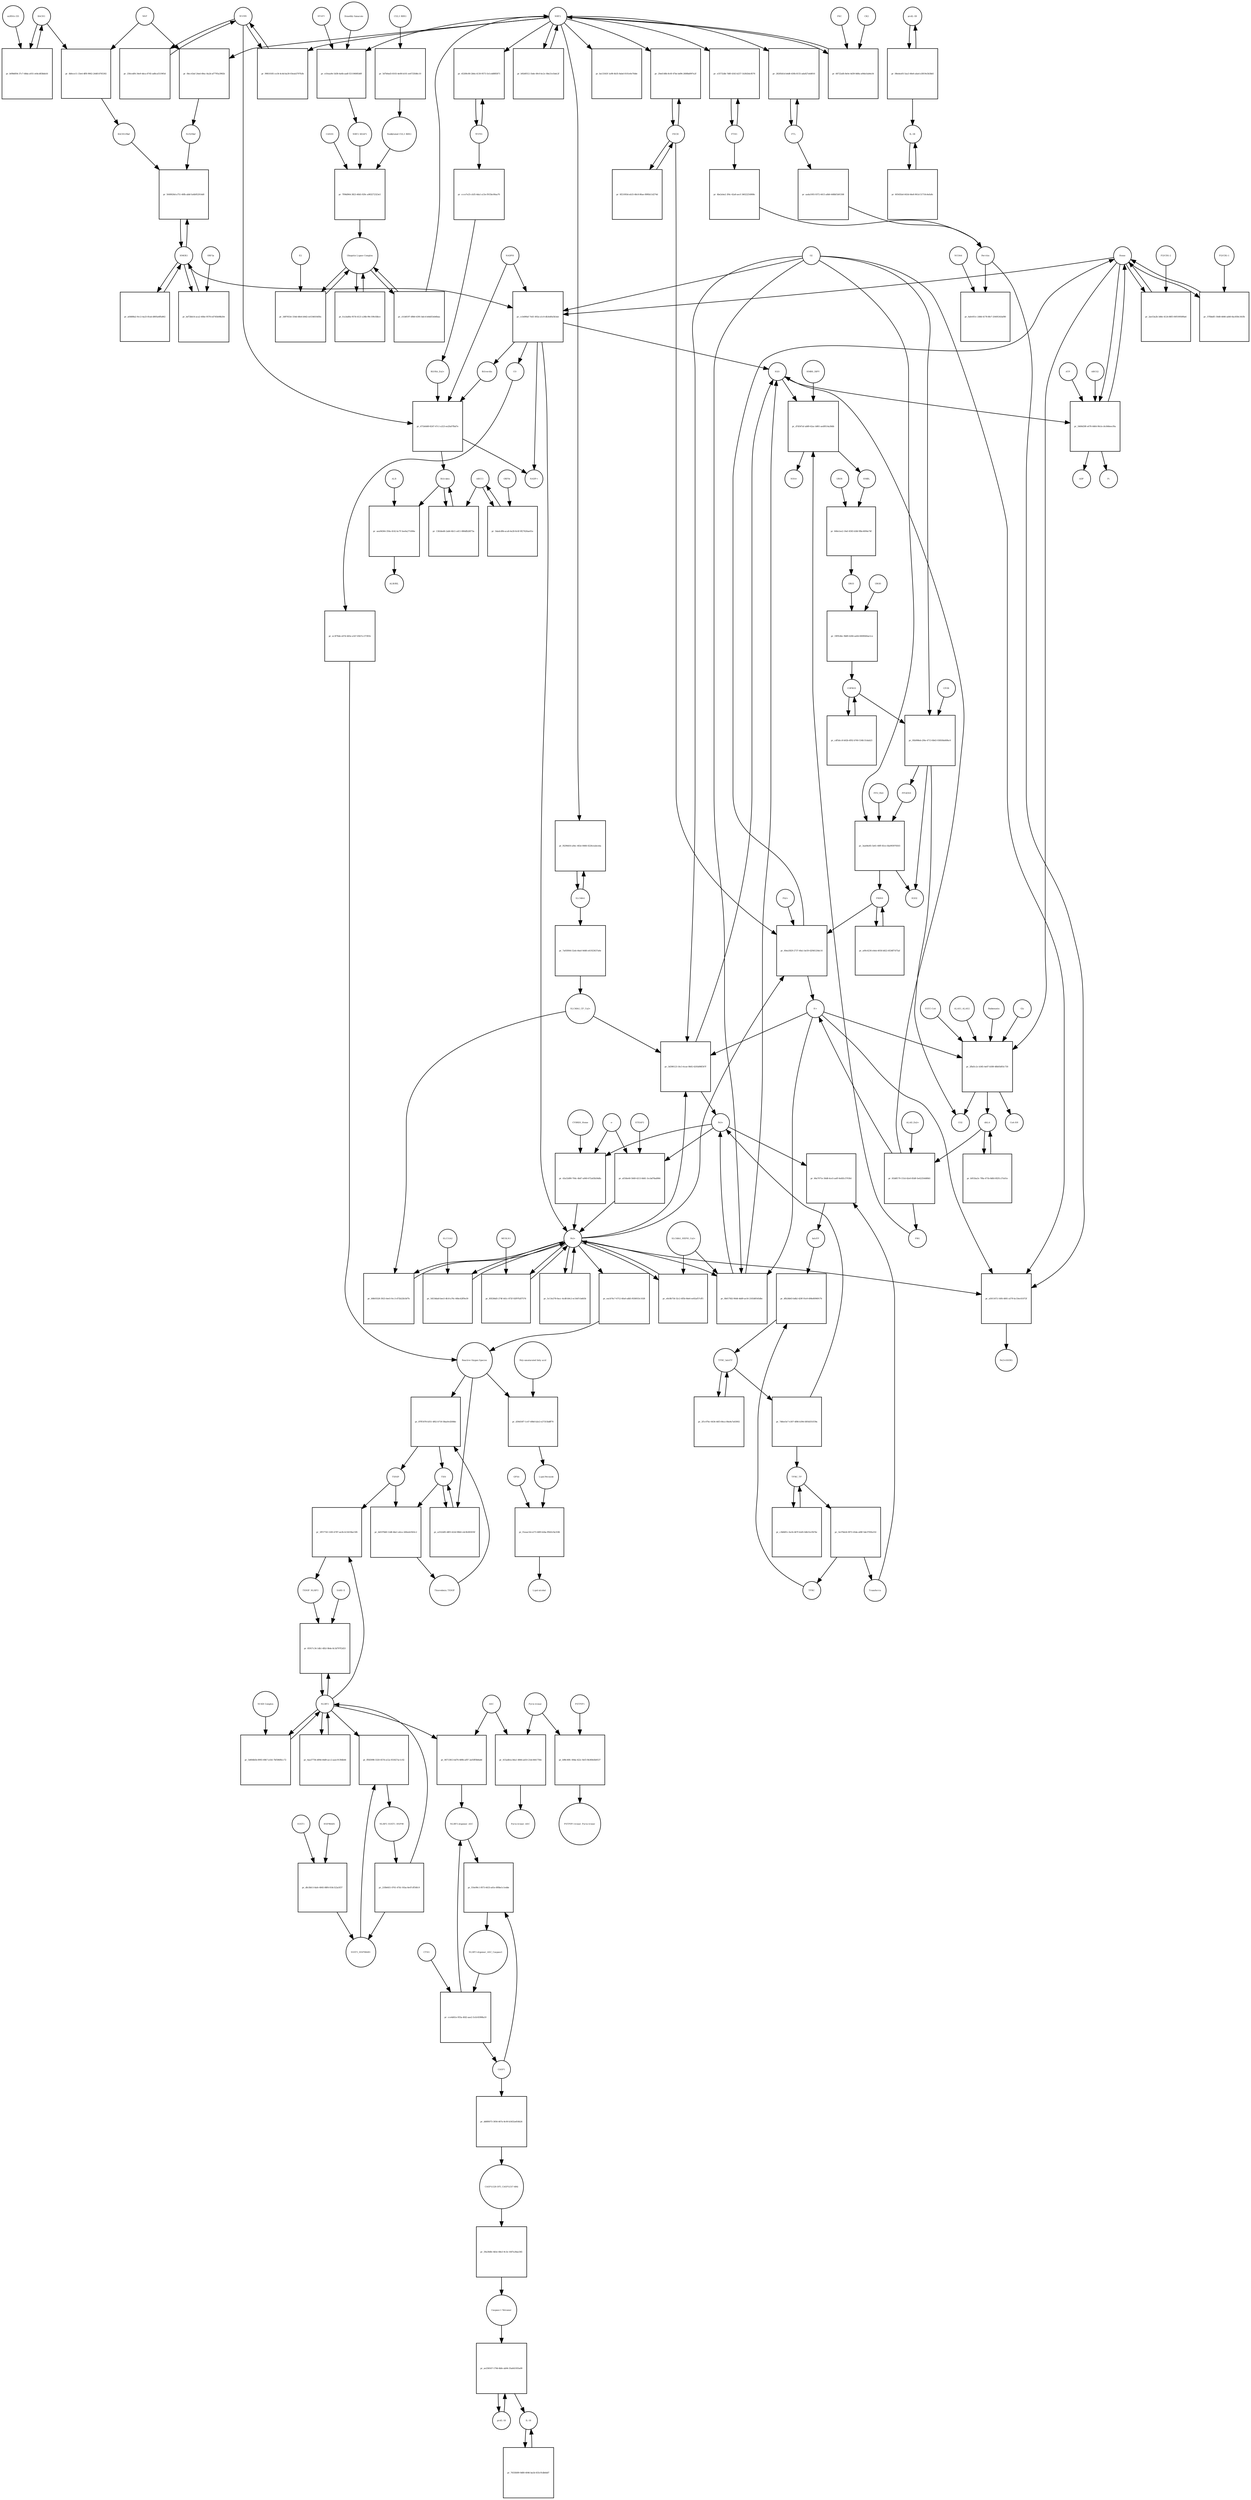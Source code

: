strict digraph  {
Heme [annotation="urn_miriam_obo.chebi_CHEBI%3A30413", bipartite=0, cls="simple chemical", fontsize=4, label=Heme, shape=circle];
"pr_ccb490af-7ed1-492a-a1c0-db3ed0a5b3ab" [annotation="", bipartite=1, cls=process, fontsize=4, label="pr_ccb490af-7ed1-492a-a1c0-db3ed0a5b3ab", shape=square];
Biliverdin [annotation="urn_miriam_obo.chebi_CHEBI%3A17033", bipartite=0, cls="simple chemical", fontsize=4, label=Biliverdin, shape=circle];
HMOX1 [annotation="", bipartite=0, cls=macromolecule, fontsize=4, label=HMOX1, shape=circle];
O2 [annotation="urn_miriam_obo.chebi_CHEBI%3A15379", bipartite=0, cls="simple chemical", fontsize=4, label=O2, shape=circle];
NADPH [annotation="urn_miriam_obo.chebi_CHEBI%3A16474", bipartite=0, cls="simple chemical", fontsize=4, label=NADPH, shape=circle];
H2O [annotation="urn_miriam_obo.chebi_CHEBI%3A15377", bipartite=0, cls="simple chemical", fontsize=4, label=H2O, shape=circle];
"Fe2+" [annotation="urn_miriam_obo.chebi_CHEBI%3A29033", bipartite=0, cls="simple chemical", fontsize=4, label="Fe2+", shape=circle];
"NADP+" [annotation="urn_miriam_obo.chebi_CHEBI%3A18009", bipartite=0, cls="simple chemical", fontsize=4, label="NADP+", shape=circle];
CO [annotation="urn_miriam_obo.chebi_CHEBI%3A17245", bipartite=0, cls="simple chemical", fontsize=4, label=CO, shape=circle];
"pr_2ae53a2b-3d6e-4124-88f3-00f10950f6a6" [annotation="", bipartite=1, cls=process, fontsize=4, label="pr_2ae53a2b-3d6e-4124-88f3-00f10950f6a6", shape=square];
"FLVCR1-2" [annotation=urn_miriam_uniprot_Q9Y5Y0, bipartite=0, cls=macromolecule, fontsize=4, label="FLVCR1-2", shape=circle];
"pr_471b0d49-8247-47c1-a323-ee2fa07fbd7e" [annotation="", bipartite=1, cls=process, fontsize=4, label="pr_471b0d49-8247-47c1-a323-ee2fa07fbd7e", shape=square];
Bilirubin [annotation="urn_miriam_obo.chebi_CHEBI%3A16990", bipartite=0, cls="simple chemical", fontsize=4, label=Bilirubin, shape=circle];
BLVRB [annotation=urn_miriam_uniprot_P30043, bipartite=0, cls=macromolecule, fontsize=4, label=BLVRB, shape=circle];
"BLVRA_Zn2+" [annotation="urn_miriam_obo.chebi_CHEBI%3A29805|urn_miriam_uniprot_P53004", bipartite=0, cls=complex, fontsize=4, label="BLVRA_Zn2+", shape=circle];
"pr_13b5ded6-2ab6-4b11-a411-886dfb26f73a" [annotation="", bipartite=1, cls=process, fontsize=4, label="pr_13b5ded6-2ab6-4b11-a411-886dfb26f73a", shape=square];
ABCC1 [annotation="", bipartite=0, cls=macromolecule, fontsize=4, label=ABCC1, shape=circle];
"pr_aea94364-350a-4142-bc7f-5ee0a271496e" [annotation="", bipartite=1, cls=process, fontsize=4, label="pr_aea94364-350a-4142-bc7f-5ee0a271496e", shape=square];
ALB [annotation=urn_miriam_uniprot_P02768, bipartite=0, cls=macromolecule, fontsize=4, label=ALB, shape=circle];
"ALB/BIL" [annotation="urn_miriam_uniprot_P02768|urn_miriam_obo.chebi_CHEBI%3A16990", bipartite=0, cls=complex, fontsize=4, label="ALB/BIL", shape=circle];
NRF2 [annotation="", bipartite=0, cls=macromolecule, fontsize=4, label=NRF2, shape=circle];
"pr_0bcc43af-24ed-49ac-8a2d-af7795a3982b" [annotation="", bipartite=1, cls=process, fontsize=4, label="pr_0bcc43af-24ed-49ac-8a2d-af7795a3982b", shape=square];
MAF [annotation=urn_miriam_uniprot_O75444, bipartite=0, cls=macromolecule, fontsize=4, label=MAF, shape=circle];
"Nrf2/Maf" [annotation="", bipartite=0, cls=complex, fontsize=4, label="Nrf2/Maf", shape=circle];
"pr_4bfece11-33e4-4ff8-9062-244814765302" [annotation="", bipartite=1, cls=process, fontsize=4, label="pr_4bfece11-33e4-4ff8-9062-244814765302", shape=square];
BACH1 [annotation=urn_miriam_uniprot_O14867, bipartite=0, cls=macromolecule, fontsize=4, label=BACH1, shape=circle];
"BACH1/Maf" [annotation="", bipartite=0, cls=complex, fontsize=4, label="BACH1/Maf", shape=circle];
"pr_b09b6f04-37c7-48da-a931-e64cd83bbb16" [annotation="", bipartite=1, cls=process, fontsize=4, label="pr_b09b6f04-37c7-48da-a931-e64cd83bbb16", shape=square];
"miRNA-155" [annotation=urn_miriam_ncbigene_406947, bipartite=0, cls="nucleic acid feature", fontsize=4, label="miRNA-155", shape=circle];
"pr_5649026d-a751-40fb-abbf-fa4b952914d0" [annotation="", bipartite=1, cls=process, fontsize=4, label="pr_5649026d-a751-40fb-abbf-fa4b952914d0", shape=square];
PRIN9 [annotation="urn_miriam_obo.chebi_CHEBI%3A15430", bipartite=0, cls="simple chemical", fontsize=4, label=PRIN9, shape=circle];
"pr_60ea5829-2737-40a1-be59-42f46120dc16" [annotation="", bipartite=1, cls=process, fontsize=4, label="pr_60ea5829-2737-40a1-be59-42f46120dc16", shape=square];
FECH [annotation=urn_miriam_uniprot_P22830, bipartite=0, cls=macromolecule, fontsize=4, label=FECH, shape=circle];
"Pb2+" [annotation="urn_miriam_obo.chebi_CHEBI%3A27889", bipartite=0, cls="simple chemical", fontsize=4, label="Pb2+", shape=circle];
"H+" [annotation="urn_miriam_obo.chebi_CHEBI%3A15378", bipartite=0, cls="simple chemical", fontsize=4, label="H+", shape=circle];
"SUCC-CoA" [annotation="urn_miriam_obo.chebi_CHEBI%3A57292", bipartite=0, cls="simple chemical", fontsize=4, label="SUCC-CoA", shape=circle];
"pr_2fbd1c2c-b365-4e87-b589-48b05d93c730" [annotation="", bipartite=1, cls=process, fontsize=4, label="pr_2fbd1c2c-b365-4e87-b589-48b05d93c730", shape=square];
dALA [annotation="urn_miriam_obo.chebi_CHEBI%3A356416", bipartite=0, cls="simple chemical", fontsize=4, label=dALA, shape=circle];
ALAS1_ALAS2 [annotation="urn_miriam_uniprot_P13196|urn_miriam_uniprot_P22557", bipartite=0, cls=complex, fontsize=4, label=ALAS1_ALAS2, shape=circle];
Panhematin [annotation="urn_miriam_obo.chebi_CHEBI%3A50385", bipartite=0, cls="simple chemical", fontsize=4, label=Panhematin, shape=circle];
Gly [annotation="urn_miriam_obo.chebi_CHEBI%3A57305", bipartite=0, cls="simple chemical", fontsize=4, label=Gly, shape=circle];
"CoA-SH" [annotation="urn_miriam_obo.chebi_CHEBI%3A15346", bipartite=0, cls="simple chemical", fontsize=4, label="CoA-SH", shape=circle];
CO2 [annotation="urn_miriam_obo.chebi_CHEBI%3A16526", bipartite=0, cls="simple chemical", fontsize=4, label=CO2, shape=circle];
"pr_e1feaa9e-5d38-4a6b-aadf-f21106085d0f" [annotation="", bipartite=1, cls=process, fontsize=4, label="pr_e1feaa9e-5d38-4a6b-aadf-f21106085d0f", shape=square];
KEAP1 [annotation=urn_miriam_uniprot_Q14145, bipartite=0, cls=macromolecule, fontsize=4, label=KEAP1, shape=circle];
NRF2_KEAP1 [annotation="urn_miriam_uniprot_Q14145|urn_miriam_uniprot_Q16236", bipartite=0, cls=complex, fontsize=4, label=NRF2_KEAP1, shape=circle];
"Dimethly fumarate" [annotation="urn_miriam_obo.chebi_CHEBI%3A76004", bipartite=0, cls="simple chemical", fontsize=4, label="Dimethly fumarate", shape=circle];
"Ubiquitin Ligase Complex" [annotation="urn_miriam_uniprot_Q14145|urn_miriam_uniprot_Q15843|urn_miriam_uniprot_Q13618|urn_miriam_uniprot_P62877|urn_miriam_uniprot_Q16236|urn_miriam_uniprot_P0CG48|urn_miriam_pubmed_19940261|urn_miriam_interpro_IPR000608", bipartite=0, cls=complex, fontsize=4, label="Ubiquitin Ligase Complex", shape=circle];
"pr_fca3ad0a-957d-4121-a36b-99c109cfdbce" [annotation="", bipartite=1, cls=process, fontsize=4, label="pr_fca3ad0a-957d-4121-a36b-99c109cfdbce", shape=square];
"pr_81b8f179-151d-42e0-85d9-5e42254480b5" [annotation="", bipartite=1, cls=process, fontsize=4, label="pr_81b8f179-151d-42e0-85d9-5e42254480b5", shape=square];
PBG [annotation="urn_miriam_obo.chebi_CHEBI%3A58126", bipartite=0, cls="simple chemical", fontsize=4, label=PBG, shape=circle];
"ALAD_Zn2+" [annotation="urn_miriam_uniprot_P13716|urn_miriam_obo.chebi_CHEBI%3A29105", bipartite=0, cls=complex, fontsize=4, label="ALAD_Zn2+", shape=circle];
"pr_d7d547af-ab89-42ac-b801-aed9514a38db" [annotation="", bipartite=1, cls=process, fontsize=4, label="pr_d7d547af-ab89-42ac-b801-aed9514a38db", shape=square];
HMBL [annotation="urn_miriam_obo.chebi_CHEBI%3A57845", bipartite=0, cls="simple chemical", fontsize=4, label=HMBL, shape=circle];
HMBS_DIPY [annotation="urn_miriam_obo.chebi_CHEBI%3A36319|urn_miriam_uniprot_P08397", bipartite=0, cls=complex, fontsize=4, label=HMBS_DIPY, shape=circle];
"NH4+" [annotation="urn_miriam_obo.chebi_CHEBI%3A28938", bipartite=0, cls="simple chemical", fontsize=4, label="NH4+", shape=circle];
"pr_646e1ee2-16ef-4583-b3bf-f8bc4094e74f" [annotation="", bipartite=1, cls=process, fontsize=4, label="pr_646e1ee2-16ef-4583-b3bf-f8bc4094e74f", shape=square];
URO3 [annotation="urn_miriam_obo.chebi_CHEBI%3A15437", bipartite=0, cls="simple chemical", fontsize=4, label=URO3, shape=circle];
UROS [annotation=urn_miriam_uniprot_P10746, bipartite=0, cls=macromolecule, fontsize=4, label=UROS, shape=circle];
"pr_19f91dbc-9b89-4266-ae64-6069040ae1ce" [annotation="", bipartite=1, cls=process, fontsize=4, label="pr_19f91dbc-9b89-4266-ae64-6069040ae1ce", shape=square];
COPRO3 [annotation="urn_miriam_obo.chebi_CHEBI%3A15439", bipartite=0, cls="simple chemical", fontsize=4, label=COPRO3, shape=circle];
UROD [annotation=urn_miriam_uniprot_P06132, bipartite=0, cls=macromolecule, fontsize=4, label=UROD, shape=circle];
"pr_95b998eb-2f4e-4713-8b43-93850bd49bc0" [annotation="", bipartite=1, cls=process, fontsize=4, label="pr_95b998eb-2f4e-4713-8b43-93850bd49bc0", shape=square];
PPGEN9 [annotation="urn_miriam_obo.chebi_CHEBI%3A15435", bipartite=0, cls="simple chemical", fontsize=4, label=PPGEN9, shape=circle];
CPOX [annotation=urn_miriam_uniprot_P36551, bipartite=0, cls=macromolecule, fontsize=4, label=CPOX, shape=circle];
H2O2 [annotation="urn_miriam_obo.chebi_CHEBI%3A16240", bipartite=0, cls="simple chemical", fontsize=4, label=H2O2, shape=circle];
"pr_3aa64e85-5e61-40ff-83ce-fda993976503" [annotation="", bipartite=1, cls=process, fontsize=4, label="pr_3aa64e85-5e61-40ff-83ce-fda993976503", shape=square];
PPO_FAD [annotation="urn_miriam_obo.chebi_CHEBI%3A16238|urn_miriam_uniprot_P50336", bipartite=0, cls=complex, fontsize=4, label=PPO_FAD, shape=circle];
"pr_b92d0512-1bde-49c0-bc2c-0be21e1bdc2f" [annotation="", bipartite=1, cls=process, fontsize=4, label="pr_b92d0512-1bde-49c0-bc2c-0be21e1bdc2f", shape=square];
"pr_b951ba3c-7f8a-471b-8dfd-0f2f1c37a01e" [annotation="", bipartite=1, cls="uncertain process", fontsize=4, label="pr_b951ba3c-7f8a-471b-8dfd-0f2f1c37a01e", shape=square];
"pr_cdf5dcc8-b02b-4f92-b760-534fc51dab23" [annotation="", bipartite=1, cls="uncertain process", fontsize=4, label="pr_cdf5dcc8-b02b-4f92-b760-534fc51dab23", shape=square];
"pr_a00c4236-e0eb-4058-b822-6f24ff7d75af" [annotation="", bipartite=1, cls="uncertain process", fontsize=4, label="pr_a00c4236-e0eb-4058-b822-6f24ff7d75af", shape=square];
"Poly-unsaturated fatty acid" [annotation="urn_miriam_obo.chebi_CHEBI%3A26208", bipartite=0, cls="simple chemical", fontsize=4, label="Poly-unsaturated fatty acid", shape=circle];
"pr_d39d10f7-1c47-49b0-b2e2-e27315bdff70" [annotation="", bipartite=1, cls=process, fontsize=4, label="pr_d39d10f7-1c47-49b0-b2e2-e27315bdff70", shape=square];
"Lipid Peroxide" [annotation="urn_miriam_obo.chebi_CHEBI%3A61051", bipartite=0, cls="simple chemical", fontsize=4, label="Lipid Peroxide", shape=circle];
"Reactive Oxygen Species" [annotation="urn_miriam_obo.chebi_CHEBI%3A26523", bipartite=0, cls="simple chemical", fontsize=4, label="Reactive Oxygen Species", shape=circle];
"pr_a5011672-16f4-4081-a579-bc33ec61072f" [annotation="", bipartite=1, cls=process, fontsize=4, label="pr_a5011672-16f4-4081-a579-bc33ec61072f", shape=square];
"Fe(3+)O(OH)" [annotation="urn_miriam_obo.chebi_CHEBI%3A78619", bipartite=0, cls="simple chemical", fontsize=4, label="Fe(3+)O(OH)", shape=circle];
Ferritin [annotation=urn_miriam_uniprot_P02794, bipartite=0, cls=complex, fontsize=4, label=Ferritin, shape=circle];
"pr_b9b93528-3923-4ee5-9cc3-d72b22b1bf7b" [annotation="", bipartite=1, cls=process, fontsize=4, label="pr_b9b93528-3923-4ee5-9cc3-d72b22b1bf7b", shape=square];
"SLC40A1_CP_Cu2+" [annotation="urn_miriam_uniprot_P00450|urn_miriam_uniprot_Q9NP59|urn_miriam_obo.chebi_CHEBI%3A29036", bipartite=0, cls=complex, fontsize=4, label="SLC40A1_CP_Cu2+", shape=circle];
"pr_3d390123-16c3-4cae-9b92-4205d98f307f" [annotation="", bipartite=1, cls=process, fontsize=4, label="pr_3d390123-16c3-4cae-9b92-4205d98f307f", shape=square];
"Fe3+" [annotation="urn_miriam_obo.chebi_CHEBI%3A29034", bipartite=0, cls="simple chemical", fontsize=4, label="Fe3+", shape=circle];
SLC40A1 [annotation=urn_miriam_ncbigene_30061, bipartite=0, cls="nucleic acid feature", fontsize=4, label=SLC40A1, shape=circle];
"pr_f4290d16-a9ec-402e-8466-0226ceabceba" [annotation="", bipartite=1, cls=process, fontsize=4, label="pr_f4290d16-a9ec-402e-8466-0226ceabceba", shape=square];
FTH1 [annotation=urn_miriam_ncbigene_2495, bipartite=0, cls="nucleic acid feature", fontsize=4, label=FTH1, shape=circle];
"pr_e35732db-7d8f-4343-b257-1b3fd3dc8576" [annotation="", bipartite=1, cls=process, fontsize=4, label="pr_e35732db-7d8f-4343-b257-1b3fd3dc8576", shape=square];
FTL [annotation=urn_miriam_ncbigene_2512, bipartite=0, cls="nucleic acid feature", fontsize=4, label=FTL, shape=circle];
"pr_28285d1d-b4d8-430b-8155-ada827a6d016" [annotation="", bipartite=1, cls=process, fontsize=4, label="pr_28285d1d-b4d8-430b-8155-ada827a6d016", shape=square];
"pr_4be2ebe2-3f4c-42a8-aecf-34022254908c" [annotation="", bipartite=1, cls=process, fontsize=4, label="pr_4be2ebe2-3f4c-42a8-aecf-34022254908c", shape=square];
"pr_aada1093-9372-4415-a6b0-448bf1b91508" [annotation="", bipartite=1, cls=process, fontsize=4, label="pr_aada1093-9372-4415-a6b0-448bf1b91508", shape=square];
"pr_29a6148b-8c6f-47be-bd94-2688bd997a2f" [annotation="", bipartite=1, cls=process, fontsize=4, label="pr_29a6148b-8c6f-47be-bd94-2688bd997a2f", shape=square];
"pr_0f21093d-eb33-48c8-86ae-89f6b11d274d" [annotation="", bipartite=1, cls=process, fontsize=4, label="pr_0f21093d-eb33-48c8-86ae-89f6b11d274d", shape=square];
"pr_afd488a2-9cc2-4a23-81ab-d805a6ffa862" [annotation="", bipartite=1, cls=process, fontsize=4, label="pr_afd488a2-9cc2-4a23-81ab-d805a6ffa862", shape=square];
BLVRA [annotation=urn_miriam_ncbigene_644, bipartite=0, cls="nucleic acid feature", fontsize=4, label=BLVRA, shape=circle];
"pr_45269c80-2b0a-4130-9573-5e1cdd885871" [annotation="", bipartite=1, cls=process, fontsize=4, label="pr_45269c80-2b0a-4130-9573-5e1cdd885871", shape=square];
"pr_99810185-ce34-4c4d-ba30-03eab3797b3b" [annotation="", bipartite=1, cls=process, fontsize=4, label="pr_99810185-ce34-4c4d-ba30-03eab3797b3b", shape=square];
"pr_256cedf4-34e9-4dca-8745-ad8ca551905d" [annotation="", bipartite=1, cls=process, fontsize=4, label="pr_256cedf4-34e9-4dca-8745-ad8ca551905d", shape=square];
"pr_ccce7e25-cb35-4da1-a13e-f915bc00aa70" [annotation="", bipartite=1, cls=process, fontsize=4, label="pr_ccce7e25-cb35-4da1-a13e-f915bc00aa70", shape=square];
"pr_7a05f064-52eb-44a0-9d48-e41923637a6e" [annotation="", bipartite=1, cls=process, fontsize=4, label="pr_7a05f064-52eb-44a0-9d48-e41923637a6e", shape=square];
"pr_6afe051c-248d-4178-8fe7-20495343af80" [annotation="", bipartite=1, cls=process, fontsize=4, label="pr_6afe051c-248d-4178-8fe7-20495343af80", shape=square];
NCOA4 [annotation=urn_miriam_uniprot_Q13772, bipartite=0, cls=macromolecule, fontsize=4, label=NCOA4, shape=circle];
"pr_43a32d90-704c-4b47-a060-672a83b36dfa" [annotation="", bipartite=1, cls=process, fontsize=4, label="pr_43a32d90-704c-4b47-a060-672a83b36dfa", shape=square];
CYBRD1_Heme [annotation="urn_miriam_uniprot_Q53TN4|urn_miriam_obo.chebi_CHEBI%3A30413", bipartite=0, cls=complex, fontsize=4, label=CYBRD1_Heme, shape=circle];
"e-" [annotation="urn_miriam_obo.chebi_CHEBI%3A10545", bipartite=0, cls="simple chemical", fontsize=4, label="e-", shape=circle];
"pr_54534da8-bee3-4fc8-a76c-66bc42ff9e39" [annotation="", bipartite=1, cls=process, fontsize=4, label="pr_54534da8-bee3-4fc8-a76c-66bc42ff9e39", shape=square];
SLC11A2 [annotation=urn_miriam_uniprot_P49281, bipartite=0, cls=macromolecule, fontsize=4, label=SLC11A2, shape=circle];
"pr_f1eaac5d-e273-46f0-b2ba-ff643c9a3186" [annotation="", bipartite=1, cls=process, fontsize=4, label="pr_f1eaac5d-e273-46f0-b2ba-ff643c9a3186", shape=square];
"Lipid alcohol" [annotation="urn_miriam_obo.chebi_CHEBI%3A24026", bipartite=0, cls="simple chemical", fontsize=4, label="Lipid alcohol", shape=circle];
GPX4 [annotation=urn_miriam_uniprot_P36969, bipartite=0, cls=macromolecule, fontsize=4, label=GPX4, shape=circle];
"pr_bd72bb14-aca2-40be-9578-ed745b08b20e" [annotation="", bipartite=1, cls=process, fontsize=4, label="pr_bd72bb14-aca2-40be-9578-ed745b08b20e", shape=square];
ORF3a [annotation="urn_miriam_uniprot_P0DTC3|urn_miriam_taxonomy_2697049", bipartite=0, cls=macromolecule, fontsize=4, label=ORF3a, shape=circle];
"pr_eacb74c7-6712-40a0-adb5-f636933c1028" [annotation="", bipartite=1, cls=process, fontsize=4, label="pr_eacb74c7-6712-40a0-adb5-f636933c1028", shape=square];
"pr_5dadcd9b-aca8-4e28-8c6f-9f27426ae01e" [annotation="", bipartite=1, cls=process, fontsize=4, label="pr_5dadcd9b-aca8-4e28-8c6f-9f27426ae01e", shape=square];
ORF9c [annotation=urn_miriam_taxonomy_2697049, bipartite=0, cls=macromolecule, fontsize=4, label=ORF9c, shape=circle];
CUL3_RBX1 [annotation="urn_miriam_uniprot_Q13618|urn_miriam_uniprot_P62877", bipartite=0, cls=complex, fontsize=4, label=CUL3_RBX1, shape=circle];
"pr_5d7b0ad3-8103-4e08-b101-ee6725fd6c10" [annotation="", bipartite=1, cls=process, fontsize=4, label="pr_5d7b0ad3-8103-4e08-b101-ee6725fd6c10", shape=square];
"Neddylated CUL3_RBX1" [annotation="urn_miriam_uniprot_Q15843|urn_miriam_uniprot_Q13618|urn_miriam_uniprot_P62877", bipartite=0, cls=complex, fontsize=4, label="Neddylated CUL3_RBX1", shape=circle];
"pr_ba13343f-1a98-4b35-8abd-0101e6e7fdde" [annotation="", bipartite=1, cls=process, fontsize=4, label="pr_ba13343f-1a98-4b35-8abd-0101e6e7fdde", shape=square];
"pr_7f96d964-3823-46b5-929c-a983272323e5" [annotation="", bipartite=1, cls=process, fontsize=4, label="pr_7f96d964-3823-46b5-929c-a983272323e5", shape=square];
CAND1 [annotation=urn_miriam_uniprot_Q86VP6, bipartite=0, cls=macromolecule, fontsize=4, label=CAND1, shape=circle];
E2 [annotation=urn_miriam_interpro_IPR000608, bipartite=0, cls=macromolecule, fontsize=4, label=E2, shape=circle];
"pr_3d97653e-334d-48e4-b9d2-ee534610d5fa" [annotation="", bipartite=1, cls=process, fontsize=4, label="pr_3d97653e-334d-48e4-b9d2-ee534610d5fa", shape=square];
"pr_68722afb-8e0e-4d39-8d8a-a06dcfab6e34" [annotation="", bipartite=1, cls=process, fontsize=4, label="pr_68722afb-8e0e-4d39-8d8a-a06dcfab6e34", shape=square];
PKC [annotation="urn_miriam_pubmed_12198130|urn_miriam_interpro_IPR012233", bipartite=0, cls=macromolecule, fontsize=4, label=PKC, shape=circle];
CK2 [annotation="", bipartite=0, cls=macromolecule, fontsize=4, label=CK2, shape=circle];
"pr_57fbbdf1-50d8-4666-ad40-8ac858c341fb" [annotation="", bipartite=1, cls=process, fontsize=4, label="pr_57fbbdf1-50d8-4666-ad40-8ac858c341fb", shape=square];
"FLVCR1-1" [annotation=urn_miriam_uniprot_Q9Y5Y0, bipartite=0, cls=macromolecule, fontsize=4, label="FLVCR1-1", shape=circle];
"pr_3469d39f-e478-4464-90cb-c6c846eecf0a" [annotation="", bipartite=1, cls=process, fontsize=4, label="pr_3469d39f-e478-4464-90cb-c6c846eecf0a", shape=square];
ABCG2 [annotation=urn_miriam_uniprot_Q9UNQ0, bipartite=0, cls="macromolecule multimer", fontsize=4, label=ABCG2, shape=circle];
ATP [annotation="urn_miriam_obo.chebi_CHEBI%3A30616", bipartite=0, cls="simple chemical", fontsize=4, label=ATP, shape=circle];
Pi [annotation="urn_miriam_obo.chebi_CHEBI%3A18367", bipartite=0, cls="simple chemical", fontsize=4, label=Pi, shape=circle];
ADP [annotation="urn_miriam_obo.chebi_CHEBI%3A456216", bipartite=0, cls="simple chemical", fontsize=4, label=ADP, shape=circle];
"pr_e8c8b734-52c2-4f5b-9de6-ee92af57cff1" [annotation="", bipartite=1, cls=process, fontsize=4, label="pr_e8c8b734-52c2-4f5b-9de6-ee92af57cff1", shape=square];
"SLC40A1_HEPH_Cu2+" [annotation="urn_miriam_uniprot_Q9BQS7|urn_miriam_uniprot_Q9NP59|urn_miriam_obo.chebi_CHEBI%3A28694", bipartite=0, cls=complex, fontsize=4, label="SLC40A1_HEPH_Cu2+", shape=circle];
"pr_0b017fd2-90d4-4dd9-ae16-2183d0545dbc" [annotation="", bipartite=1, cls=process, fontsize=4, label="pr_0b017fd2-90d4-4dd9-ae16-2183d0545dbc", shape=square];
"pr_66a7071e-36d8-4ce5-aeff-0efd5c5703b1" [annotation="", bipartite=1, cls=process, fontsize=4, label="pr_66a7071e-36d8-4ce5-aeff-0efd5c5703b1", shape=square];
Transferrin [annotation=urn_miriam_uniprot_P02787, bipartite=0, cls=macromolecule, fontsize=4, label=Transferrin, shape=circle];
holoTF [annotation="urn_miriam_uniprot_P02787|urn_miriam_obo.chebi_CHEBI%3A29034", bipartite=0, cls=complex, fontsize=4, label=holoTF, shape=circle];
TFRC [annotation=urn_miriam_uniprot_P02786, bipartite=0, cls="macromolecule multimer", fontsize=4, label=TFRC, shape=circle];
"pr_4fb24b63-bdb2-429f-91e9-498e8096917b" [annotation="", bipartite=1, cls=process, fontsize=4, label="pr_4fb24b63-bdb2-429f-91e9-498e8096917b", shape=square];
TFRC_holoTF [annotation="urn_miriam_uniprot_P02787|urn_miriam_obo.chebi_CHEBI%3A29034|urn_miriam_uniprot_P02786", bipartite=0, cls=complex, fontsize=4, label=TFRC_holoTF, shape=circle];
"pr_2f1c07bc-6434-44f3-84ca-08a9a7a63002" [annotation="", bipartite=1, cls=process, fontsize=4, label="pr_2f1c07bc-6434-44f3-84ca-08a9a7a63002", shape=square];
"pr_7d6ee5e7-e307-4f86-b394-fd93d351f39a" [annotation="", bipartite=1, cls=process, fontsize=4, label="pr_7d6ee5e7-e307-4f86-b394-fd93d351f39a", shape=square];
TFRC_TF [annotation="urn_miriam_uniprot_P02787|urn_miriam_uniprot_P02786", bipartite=0, cls=complex, fontsize=4, label=TFRC_TF, shape=circle];
"pr_af1fde40-5649-4213-8d41-3ccbd78ad984" [annotation="", bipartite=1, cls=process, fontsize=4, label="pr_af1fde40-5649-4213-8d41-3ccbd78ad984", shape=square];
STEAP3 [annotation=urn_miriam_uniprot_Q658P3, bipartite=0, cls=macromolecule, fontsize=4, label=STEAP3, shape=circle];
"pr_85f284d5-274f-441c-872f-92f97b3f7576" [annotation="", bipartite=1, cls=process, fontsize=4, label="pr_85f284d5-274f-441c-872f-92f97b3f7576", shape=square];
MCOLN1 [annotation=urn_miriam_uniprot_Q9GZU1, bipartite=0, cls=macromolecule, fontsize=4, label=MCOLN1, shape=circle];
"pr_5c13e278-0acc-4cd8-b9c2-ec5447cbd43b" [annotation="", bipartite=1, cls=process, fontsize=4, label="pr_5c13e278-0acc-4cd8-b9c2-ec5447cbd43b", shape=square];
"pr_c3b84f1c-6a1b-467f-b2d5-0db15e1fb7bc" [annotation="", bipartite=1, cls=process, fontsize=4, label="pr_c3b84f1c-6a1b-467f-b2d5-0db15e1fb7bc", shape=square];
"pr_3e27bb24-0972-45da-a08f-5de3705fa332" [annotation="", bipartite=1, cls=process, fontsize=4, label="pr_3e27bb24-0972-45da-a08f-5de3705fa332", shape=square];
"pr_cfcb8197-d9b0-4391-bdc4-b44d53eb6baa" [annotation="", bipartite=1, cls=process, fontsize=4, label="pr_cfcb8197-d9b0-4391-bdc4-b44d53eb6baa", shape=square];
Thioredoxin_TXNIP [annotation="urn_miriam_uniprot_P10599|urn_miriam_uniprot_Q9H3M7", bipartite=0, cls=complex, fontsize=4, label=Thioredoxin_TXNIP, shape=circle];
"pr_87ff1878-b351-4f62-b718-58aa9cd268dc" [annotation="", bipartite=1, cls=process, fontsize=4, label="pr_87ff1878-b351-4f62-b718-58aa9cd268dc", shape=square];
TXNIP [annotation=urn_miriam_uniprot_Q9H3M7, bipartite=0, cls=macromolecule, fontsize=4, label=TXNIP, shape=circle];
TXN [annotation=urn_miriam_uniprot_P10599, bipartite=0, cls=macromolecule, fontsize=4, label=TXN, shape=circle];
NLRP3 [annotation=urn_miriam_uniprot_Q96P20, bipartite=0, cls=macromolecule, fontsize=4, label=NLRP3, shape=circle];
"pr_5d49db5b-8993-49b7-a1b5-7bf586f6cc72" [annotation="", bipartite=1, cls=process, fontsize=4, label="pr_5d49db5b-8993-49b7-a1b5-7bf586f6cc72", shape=square];
"Nf-KB Complex" [annotation="urn_miriam_uniprot_P19838|urn_miriam_uniprot_Q04206|urn_miriam_uniprot_Q00653", bipartite=0, cls=complex, fontsize=4, label="Nf-KB Complex", shape=circle];
"pr_4aa37756-d09d-44d9-acc2-aaec9139db44" [annotation="", bipartite=1, cls=process, fontsize=4, label="pr_4aa37756-d09d-44d9-acc2-aaec9139db44", shape=square];
"pr_a2522df2-d8f3-422d-98b0-cdc0b383035f" [annotation="", bipartite=1, cls=process, fontsize=4, label="pr_a2522df2-d8f3-422d-98b0-cdc0b383035f", shape=square];
"pr_4d1978d0-12d8-4be1-a6ca-249eeb3563c2" [annotation="", bipartite=1, cls=process, fontsize=4, label="pr_4d1978d0-12d8-4be1-a6ca-249eeb3563c2", shape=square];
HSP90AB1 [annotation=urn_miriam_uniprot_P08238, bipartite=0, cls=macromolecule, fontsize=4, label=HSP90AB1, shape=circle];
"pr_dfe3bfc5-8afe-4845-88f4-018c522a5f37" [annotation="", bipartite=1, cls=process, fontsize=4, label="pr_dfe3bfc5-8afe-4845-88f4-018c522a5f37", shape=square];
SUGT1 [annotation=urn_miriam_uniprot_Q9Y2Z0, bipartite=0, cls=macromolecule, fontsize=4, label=SUGT1, shape=circle];
SUGT1_HSP90AB1 [annotation="urn_miriam_uniprot_P08238|urn_miriam_uniprot_Q9Y2Z0", bipartite=0, cls=complex, fontsize=4, label=SUGT1_HSP90AB1, shape=circle];
"pr_fffd5998-5320-457d-a12a-931827ac1c02" [annotation="", bipartite=1, cls=process, fontsize=4, label="pr_fffd5998-5320-457d-a12a-931827ac1c02", shape=square];
NLRP3_SUGT1_HSP90 [annotation="urn_miriam_uniprot_P08238|urn_miriam_uniprot_Q96P20|urn_miriam_uniprot_Q9Y2Z0", bipartite=0, cls=complex, fontsize=4, label=NLRP3_SUGT1_HSP90, shape=circle];
"pr_1ff57743-1283-4787-ae2b-b134194a15f6" [annotation="", bipartite=1, cls=process, fontsize=4, label="pr_1ff57743-1283-4787-ae2b-b134194a15f6", shape=square];
TXNIP_NLRP3 [annotation="urn_miriam_uniprot_Q9H3M7|urn_miriam_uniprot_Q96P20", bipartite=0, cls=complex, fontsize=4, label=TXNIP_NLRP3, shape=circle];
"pr_06713813-bd76-489b-af87-2a93ff0b8ab6" [annotation="", bipartite=1, cls=process, fontsize=4, label="pr_06713813-bd76-489b-af87-2a93ff0b8ab6", shape=square];
ASC [annotation=urn_miriam_uniprot_Q9ULZ3, bipartite=0, cls=macromolecule, fontsize=4, label=ASC, shape=circle];
"NLRP3 oligomer_ASC" [annotation="urn_miriam_uniprot_Q9ULZ3|urn_miriam_obo.chebi_CHEBI%3A36080", bipartite=0, cls=complex, fontsize=4, label="NLRP3 oligomer_ASC", shape=circle];
"pr_f16e99c1-f673-4433-a61e-8f0be1c1edde" [annotation="", bipartite=1, cls=process, fontsize=4, label="pr_f16e99c1-f673-4433-a61e-8f0be1c1edde", shape=square];
CASP1 [annotation=urn_miriam_uniprot_P29466, bipartite=0, cls=macromolecule, fontsize=4, label=CASP1, shape=circle];
"NLRP3 oligomer_ASC_Caspase1" [annotation="urn_miriam_uniprot_P29466|urn_miriam_uniprot_Q9ULZ3", bipartite=0, cls=complex, fontsize=4, label="NLRP3 oligomer_ASC_Caspase1", shape=circle];
"pr_415adb1a-b6a1-4844-ad10-21dc4441750e" [annotation="", bipartite=1, cls=process, fontsize=4, label="pr_415adb1a-b6a1-4844-ad10-21dc4441750e", shape=square];
"Pyrin trimer" [annotation=urn_miriam_uniprot_O15553, bipartite=0, cls=complex, fontsize=4, label="Pyrin trimer", shape=circle];
"Pyrin trimer_ASC" [annotation="urn_miriam_uniprot_O15553|urn_miriam_uniprot_Q9ULZ3", bipartite=0, cls=complex, fontsize=4, label="Pyrin trimer_ASC", shape=circle];
"pr_b98c40fc-49da-422c-9ef3-9b369e6b9537" [annotation="", bipartite=1, cls=process, fontsize=4, label="pr_b98c40fc-49da-422c-9ef3-9b369e6b9537", shape=square];
PSTPIP1 [annotation=urn_miriam_uniprot_O43586, bipartite=0, cls="macromolecule multimer", fontsize=4, label=PSTPIP1, shape=circle];
"PSTPIP1 trimer_Pyrin trimer" [annotation="urn_miriam_uniprot_O15553|urn_miriam_uniprot_O43586", bipartite=0, cls=complex, fontsize=4, label="PSTPIP1 trimer_Pyrin trimer", shape=circle];
"pr_cce4d41e-955a-4fd2-aae2-5cb145998a10" [annotation="", bipartite=1, cls=process, fontsize=4, label="pr_cce4d41e-955a-4fd2-aae2-5cb145998a10", shape=square];
CTSG [annotation=urn_miriam_uniprot_P08311, bipartite=0, cls=macromolecule, fontsize=4, label=CTSG, shape=circle];
"pr_dd6f6073-3056-467a-8c00-b3432a654b24" [annotation="", bipartite=1, cls=process, fontsize=4, label="pr_dd6f6073-3056-467a-8c00-b3432a654b24", shape=square];
"CASP1(120-197)_CASP1(317-404)" [annotation=urn_miriam_uniprot_P29466, bipartite=0, cls=complex, fontsize=4, label="CASP1(120-197)_CASP1(317-404)", shape=circle];
"pr_39a30dfe-4b5e-48e3-9c3e-1607a36ae365" [annotation="", bipartite=1, cls=process, fontsize=4, label="pr_39a30dfe-4b5e-48e3-9c3e-1607a36ae365", shape=square];
"Caspase-1 Tetramer" [annotation=urn_miriam_uniprot_P29466, bipartite=0, cls="complex multimer", fontsize=4, label="Caspase-1 Tetramer", shape=circle];
"proIL-1B" [annotation=urn_miriam_uniprot_P01584, bipartite=0, cls=macromolecule, fontsize=4, label="proIL-1B", shape=circle];
"pr_08edea93-5aa3-46e6-aba4-a5819e3b3bb5" [annotation="", bipartite=1, cls=process, fontsize=4, label="pr_08edea93-5aa3-46e6-aba4-a5819e3b3bb5", shape=square];
"IL-1B" [annotation=urn_miriam_uniprot_P01584, bipartite=0, cls=macromolecule, fontsize=4, label="IL-1B", shape=circle];
"pr_60545fa6-643d-44e8-961d-51710c4efa8c" [annotation="", bipartite=1, cls="omitted process", fontsize=4, label="pr_60545fa6-643d-44e8-961d-51710c4efa8c", shape=square];
"pr_85917c34-1db1-4fb3-9b4e-8c5d797f2d33" [annotation="", bipartite=1, cls=process, fontsize=4, label="pr_85917c34-1db1-4fb3-9b4e-8c5d797f2d33", shape=square];
"SARS E" [annotation=urn_miriam_uniprot_P59637, bipartite=0, cls=macromolecule, fontsize=4, label="SARS E", shape=circle];
"proIL-18" [annotation=urn_miriam_uniprot_Q14116, bipartite=0, cls=macromolecule, fontsize=4, label="proIL-18", shape=circle];
"pr_ae258167-179d-4bfe-ab94-35a641935a09" [annotation="", bipartite=1, cls=process, fontsize=4, label="pr_ae258167-179d-4bfe-ab94-35a641935a09", shape=square];
"IL-18" [annotation=urn_miriam_uniprot_Q14116, bipartite=0, cls=macromolecule, fontsize=4, label="IL-18", shape=circle];
"pr_7655fd09-9d80-4046-ba5d-455c91db6dd7" [annotation="", bipartite=1, cls="omitted process", fontsize=4, label="pr_7655fd09-9d80-4046-ba5d-455c91db6dd7", shape=square];
"pr_ec3f76de-e67d-445e-a1b7-65b7cc37391b" [annotation="", bipartite=1, cls=process, fontsize=4, label="pr_ec3f76de-e67d-445e-a1b7-65b7cc37391b", shape=square];
"pr_21fb6451-0761-47b1-91ba-8e47cff56fc9" [annotation="", bipartite=1, cls=process, fontsize=4, label="pr_21fb6451-0761-47b1-91ba-8e47cff56fc9", shape=square];
Heme -> "pr_ccb490af-7ed1-492a-a1c0-db3ed0a5b3ab"  [annotation="", interaction_type=consumption];
Heme -> "pr_2ae53a2b-3d6e-4124-88f3-00f10950f6a6"  [annotation="", interaction_type=consumption];
Heme -> "pr_2fbd1c2c-b365-4e87-b589-48b05d93c730"  [annotation=urn_miriam_pubmed_25446301, interaction_type=inhibition];
Heme -> "pr_57fbbdf1-50d8-4666-ad40-8ac858c341fb"  [annotation="", interaction_type=consumption];
Heme -> "pr_3469d39f-e478-4464-90cb-c6c846eecf0a"  [annotation="", interaction_type=consumption];
"pr_ccb490af-7ed1-492a-a1c0-db3ed0a5b3ab" -> Biliverdin  [annotation="", interaction_type=production];
"pr_ccb490af-7ed1-492a-a1c0-db3ed0a5b3ab" -> H2O  [annotation="", interaction_type=production];
"pr_ccb490af-7ed1-492a-a1c0-db3ed0a5b3ab" -> "Fe2+"  [annotation="", interaction_type=production];
"pr_ccb490af-7ed1-492a-a1c0-db3ed0a5b3ab" -> "NADP+"  [annotation="", interaction_type=production];
"pr_ccb490af-7ed1-492a-a1c0-db3ed0a5b3ab" -> CO  [annotation="", interaction_type=production];
Biliverdin -> "pr_471b0d49-8247-47c1-a323-ee2fa07fbd7e"  [annotation="", interaction_type=consumption];
HMOX1 -> "pr_ccb490af-7ed1-492a-a1c0-db3ed0a5b3ab"  [annotation="", interaction_type=catalysis];
HMOX1 -> "pr_5649026d-a751-40fb-abbf-fa4b952914d0"  [annotation="", interaction_type=consumption];
HMOX1 -> "pr_afd488a2-9cc2-4a23-81ab-d805a6ffa862"  [annotation="", interaction_type=consumption];
HMOX1 -> "pr_bd72bb14-aca2-40be-9578-ed745b08b20e"  [annotation="", interaction_type=consumption];
O2 -> "pr_ccb490af-7ed1-492a-a1c0-db3ed0a5b3ab"  [annotation="", interaction_type=consumption];
O2 -> "pr_95b998eb-2f4e-4713-8b43-93850bd49bc0"  [annotation="", interaction_type=consumption];
O2 -> "pr_3aa64e85-5e61-40ff-83ce-fda993976503"  [annotation="", interaction_type=consumption];
O2 -> "pr_a5011672-16f4-4081-a579-bc33ec61072f"  [annotation="", interaction_type=consumption];
O2 -> "pr_3d390123-16c3-4cae-9b92-4205d98f307f"  [annotation="", interaction_type=consumption];
O2 -> "pr_0b017fd2-90d4-4dd9-ae16-2183d0545dbc"  [annotation="", interaction_type=consumption];
NADPH -> "pr_ccb490af-7ed1-492a-a1c0-db3ed0a5b3ab"  [annotation="", interaction_type=consumption];
NADPH -> "pr_471b0d49-8247-47c1-a323-ee2fa07fbd7e"  [annotation="", interaction_type=consumption];
H2O -> "pr_d7d547af-ab89-42ac-b801-aed9514a38db"  [annotation="", interaction_type=consumption];
H2O -> "pr_3469d39f-e478-4464-90cb-c6c846eecf0a"  [annotation="", interaction_type=consumption];
"Fe2+" -> "pr_60ea5829-2737-40a1-be59-42f46120dc16"  [annotation="", interaction_type=consumption];
"Fe2+" -> "pr_a5011672-16f4-4081-a579-bc33ec61072f"  [annotation="", interaction_type=consumption];
"Fe2+" -> "pr_b9b93528-3923-4ee5-9cc3-d72b22b1bf7b"  [annotation="", interaction_type=consumption];
"Fe2+" -> "pr_3d390123-16c3-4cae-9b92-4205d98f307f"  [annotation="", interaction_type=consumption];
"Fe2+" -> "pr_54534da8-bee3-4fc8-a76c-66bc42ff9e39"  [annotation="", interaction_type=consumption];
"Fe2+" -> "pr_eacb74c7-6712-40a0-adb5-f636933c1028"  [annotation="urn_miriam_pubmed_26794443|urn_miriam_pubmed_30692038", interaction_type=catalysis];
"Fe2+" -> "pr_e8c8b734-52c2-4f5b-9de6-ee92af57cff1"  [annotation="", interaction_type=consumption];
"Fe2+" -> "pr_0b017fd2-90d4-4dd9-ae16-2183d0545dbc"  [annotation="", interaction_type=consumption];
"Fe2+" -> "pr_85f284d5-274f-441c-872f-92f97b3f7576"  [annotation="", interaction_type=consumption];
"Fe2+" -> "pr_5c13e278-0acc-4cd8-b9c2-ec5447cbd43b"  [annotation="", interaction_type=consumption];
CO -> "pr_ec3f76de-e67d-445e-a1b7-65b7cc37391b"  [annotation="urn_miriam_pubmed_28356568|urn_miriam_pubmed_25770182", interaction_type=inhibition];
"pr_2ae53a2b-3d6e-4124-88f3-00f10950f6a6" -> Heme  [annotation="", interaction_type=production];
"FLVCR1-2" -> "pr_2ae53a2b-3d6e-4124-88f3-00f10950f6a6"  [annotation="", interaction_type=catalysis];
"pr_471b0d49-8247-47c1-a323-ee2fa07fbd7e" -> Bilirubin  [annotation="", interaction_type=production];
"pr_471b0d49-8247-47c1-a323-ee2fa07fbd7e" -> "NADP+"  [annotation="", interaction_type=production];
Bilirubin -> "pr_13b5ded6-2ab6-4b11-a411-886dfb26f73a"  [annotation="", interaction_type=consumption];
Bilirubin -> "pr_aea94364-350a-4142-bc7f-5ee0a271496e"  [annotation="", interaction_type=consumption];
BLVRB -> "pr_471b0d49-8247-47c1-a323-ee2fa07fbd7e"  [annotation="", interaction_type=catalysis];
BLVRB -> "pr_99810185-ce34-4c4d-ba30-03eab3797b3b"  [annotation="", interaction_type=consumption];
BLVRB -> "pr_256cedf4-34e9-4dca-8745-ad8ca551905d"  [annotation="", interaction_type=consumption];
"BLVRA_Zn2+" -> "pr_471b0d49-8247-47c1-a323-ee2fa07fbd7e"  [annotation="", interaction_type=catalysis];
"pr_13b5ded6-2ab6-4b11-a411-886dfb26f73a" -> Bilirubin  [annotation="", interaction_type=production];
ABCC1 -> "pr_13b5ded6-2ab6-4b11-a411-886dfb26f73a"  [annotation="", interaction_type=catalysis];
ABCC1 -> "pr_5dadcd9b-aca8-4e28-8c6f-9f27426ae01e"  [annotation="", interaction_type=consumption];
"pr_aea94364-350a-4142-bc7f-5ee0a271496e" -> "ALB/BIL"  [annotation="", interaction_type=production];
ALB -> "pr_aea94364-350a-4142-bc7f-5ee0a271496e"  [annotation="", interaction_type=consumption];
NRF2 -> "pr_0bcc43af-24ed-49ac-8a2d-af7795a3982b"  [annotation="", interaction_type=consumption];
NRF2 -> "pr_e1feaa9e-5d38-4a6b-aadf-f21106085d0f"  [annotation="", interaction_type=consumption];
NRF2 -> "pr_b92d0512-1bde-49c0-bc2c-0be21e1bdc2f"  [annotation="", interaction_type=consumption];
NRF2 -> "pr_f4290d16-a9ec-402e-8466-0226ceabceba"  [annotation=urn_miriam_pubmed_30692038, interaction_type=catalysis];
NRF2 -> "pr_e35732db-7d8f-4343-b257-1b3fd3dc8576"  [annotation=urn_miriam_pubmed_30692038, interaction_type=catalysis];
NRF2 -> "pr_28285d1d-b4d8-430b-8155-ada827a6d016"  [annotation=urn_miriam_pubmed_30692038, interaction_type=catalysis];
NRF2 -> "pr_29a6148b-8c6f-47be-bd94-2688bd997a2f"  [annotation="urn_miriam_pubmed_30692038|urn_miriam_pubmed_23766848", interaction_type=catalysis];
NRF2 -> "pr_45269c80-2b0a-4130-9573-5e1cdd885871"  [annotation=urn_miriam_pubmed_30692038, interaction_type=catalysis];
NRF2 -> "pr_99810185-ce34-4c4d-ba30-03eab3797b3b"  [annotation=urn_miriam_pubmed_30692038, interaction_type=catalysis];
NRF2 -> "pr_ba13343f-1a98-4b35-8abd-0101e6e7fdde"  [annotation="", interaction_type=consumption];
NRF2 -> "pr_68722afb-8e0e-4d39-8d8a-a06dcfab6e34"  [annotation="", interaction_type=consumption];
"pr_0bcc43af-24ed-49ac-8a2d-af7795a3982b" -> "Nrf2/Maf"  [annotation="", interaction_type=production];
MAF -> "pr_0bcc43af-24ed-49ac-8a2d-af7795a3982b"  [annotation="", interaction_type=consumption];
MAF -> "pr_4bfece11-33e4-4ff8-9062-244814765302"  [annotation="", interaction_type=consumption];
"Nrf2/Maf" -> "pr_5649026d-a751-40fb-abbf-fa4b952914d0"  [annotation="urn_miriam_pubmed_10473555|urn_miriam_pubmed_31827672|urn_miriam_pubmed_30692038|urn_miriam_pubmed_29717933", interaction_type=catalysis];
"pr_4bfece11-33e4-4ff8-9062-244814765302" -> "BACH1/Maf"  [annotation="", interaction_type=production];
BACH1 -> "pr_4bfece11-33e4-4ff8-9062-244814765302"  [annotation="", interaction_type=consumption];
BACH1 -> "pr_b09b6f04-37c7-48da-a931-e64cd83bbb16"  [annotation="", interaction_type=consumption];
"BACH1/Maf" -> "pr_5649026d-a751-40fb-abbf-fa4b952914d0"  [annotation="urn_miriam_pubmed_10473555|urn_miriam_pubmed_31827672|urn_miriam_pubmed_30692038|urn_miriam_pubmed_29717933", interaction_type=inhibition];
"pr_b09b6f04-37c7-48da-a931-e64cd83bbb16" -> BACH1  [annotation="", interaction_type=production];
"miRNA-155" -> "pr_b09b6f04-37c7-48da-a931-e64cd83bbb16"  [annotation="urn_miriam_pubmed_28082120|urn_miriam_pubmed_21982894", interaction_type=inhibition];
"pr_5649026d-a751-40fb-abbf-fa4b952914d0" -> HMOX1  [annotation="", interaction_type=production];
PRIN9 -> "pr_60ea5829-2737-40a1-be59-42f46120dc16"  [annotation="", interaction_type=consumption];
PRIN9 -> "pr_a00c4236-e0eb-4058-b822-6f24ff7d75af"  [annotation="", interaction_type=consumption];
"pr_60ea5829-2737-40a1-be59-42f46120dc16" -> Heme  [annotation="", interaction_type=production];
"pr_60ea5829-2737-40a1-be59-42f46120dc16" -> "H+"  [annotation="", interaction_type=production];
FECH -> "pr_60ea5829-2737-40a1-be59-42f46120dc16"  [annotation="", interaction_type=catalysis];
FECH -> "pr_29a6148b-8c6f-47be-bd94-2688bd997a2f"  [annotation="", interaction_type=consumption];
FECH -> "pr_0f21093d-eb33-48c8-86ae-89f6b11d274d"  [annotation="", interaction_type=consumption];
"Pb2+" -> "pr_60ea5829-2737-40a1-be59-42f46120dc16"  [annotation="", interaction_type=inhibition];
"H+" -> "pr_2fbd1c2c-b365-4e87-b589-48b05d93c730"  [annotation="", interaction_type=consumption];
"H+" -> "pr_a5011672-16f4-4081-a579-bc33ec61072f"  [annotation="", interaction_type=consumption];
"H+" -> "pr_3d390123-16c3-4cae-9b92-4205d98f307f"  [annotation="", interaction_type=consumption];
"H+" -> "pr_0b017fd2-90d4-4dd9-ae16-2183d0545dbc"  [annotation="", interaction_type=consumption];
"SUCC-CoA" -> "pr_2fbd1c2c-b365-4e87-b589-48b05d93c730"  [annotation="", interaction_type=consumption];
"pr_2fbd1c2c-b365-4e87-b589-48b05d93c730" -> dALA  [annotation="", interaction_type=production];
"pr_2fbd1c2c-b365-4e87-b589-48b05d93c730" -> "CoA-SH"  [annotation="", interaction_type=production];
"pr_2fbd1c2c-b365-4e87-b589-48b05d93c730" -> CO2  [annotation="", interaction_type=production];
dALA -> "pr_81b8f179-151d-42e0-85d9-5e42254480b5"  [annotation="", interaction_type=consumption];
dALA -> "pr_b951ba3c-7f8a-471b-8dfd-0f2f1c37a01e"  [annotation="", interaction_type=consumption];
ALAS1_ALAS2 -> "pr_2fbd1c2c-b365-4e87-b589-48b05d93c730"  [annotation=urn_miriam_pubmed_25446301, interaction_type=catalysis];
Panhematin -> "pr_2fbd1c2c-b365-4e87-b589-48b05d93c730"  [annotation=urn_miriam_pubmed_25446301, interaction_type=inhibition];
Gly -> "pr_2fbd1c2c-b365-4e87-b589-48b05d93c730"  [annotation="", interaction_type=consumption];
"pr_e1feaa9e-5d38-4a6b-aadf-f21106085d0f" -> NRF2_KEAP1  [annotation="", interaction_type=production];
KEAP1 -> "pr_e1feaa9e-5d38-4a6b-aadf-f21106085d0f"  [annotation="", interaction_type=consumption];
NRF2_KEAP1 -> "pr_7f96d964-3823-46b5-929c-a983272323e5"  [annotation="", interaction_type=consumption];
"Dimethly fumarate" -> "pr_e1feaa9e-5d38-4a6b-aadf-f21106085d0f"  [annotation="urn_miriam_pubmed_15282312|urn_miriam_pubmed_20486766|urn_miriam_pubmed_31692987|urn_miriam_pubmed_15572695|urn_miriam_pubmed_32132672", interaction_type=inhibition];
"Ubiquitin Ligase Complex" -> "pr_fca3ad0a-957d-4121-a36b-99c109cfdbce"  [annotation="", interaction_type=consumption];
"Ubiquitin Ligase Complex" -> "pr_3d97653e-334d-48e4-b9d2-ee534610d5fa"  [annotation="", interaction_type=consumption];
"Ubiquitin Ligase Complex" -> "pr_cfcb8197-d9b0-4391-bdc4-b44d53eb6baa"  [annotation="", interaction_type=consumption];
"pr_fca3ad0a-957d-4121-a36b-99c109cfdbce" -> "Ubiquitin Ligase Complex"  [annotation="", interaction_type=production];
"pr_81b8f179-151d-42e0-85d9-5e42254480b5" -> PBG  [annotation="", interaction_type=production];
"pr_81b8f179-151d-42e0-85d9-5e42254480b5" -> "H+"  [annotation="", interaction_type=production];
"pr_81b8f179-151d-42e0-85d9-5e42254480b5" -> H2O  [annotation="", interaction_type=production];
PBG -> "pr_d7d547af-ab89-42ac-b801-aed9514a38db"  [annotation="", interaction_type=consumption];
"ALAD_Zn2+" -> "pr_81b8f179-151d-42e0-85d9-5e42254480b5"  [annotation="", interaction_type=catalysis];
"pr_d7d547af-ab89-42ac-b801-aed9514a38db" -> HMBL  [annotation="", interaction_type=production];
"pr_d7d547af-ab89-42ac-b801-aed9514a38db" -> "NH4+"  [annotation="", interaction_type=production];
HMBL -> "pr_646e1ee2-16ef-4583-b3bf-f8bc4094e74f"  [annotation="", interaction_type=consumption];
HMBS_DIPY -> "pr_d7d547af-ab89-42ac-b801-aed9514a38db"  [annotation="", interaction_type=catalysis];
"pr_646e1ee2-16ef-4583-b3bf-f8bc4094e74f" -> URO3  [annotation="", interaction_type=production];
URO3 -> "pr_19f91dbc-9b89-4266-ae64-6069040ae1ce"  [annotation="", interaction_type=consumption];
UROS -> "pr_646e1ee2-16ef-4583-b3bf-f8bc4094e74f"  [annotation="", interaction_type=catalysis];
"pr_19f91dbc-9b89-4266-ae64-6069040ae1ce" -> COPRO3  [annotation="", interaction_type=production];
COPRO3 -> "pr_95b998eb-2f4e-4713-8b43-93850bd49bc0"  [annotation="", interaction_type=consumption];
COPRO3 -> "pr_cdf5dcc8-b02b-4f92-b760-534fc51dab23"  [annotation="", interaction_type=consumption];
UROD -> "pr_19f91dbc-9b89-4266-ae64-6069040ae1ce"  [annotation="", interaction_type=catalysis];
"pr_95b998eb-2f4e-4713-8b43-93850bd49bc0" -> PPGEN9  [annotation="", interaction_type=production];
"pr_95b998eb-2f4e-4713-8b43-93850bd49bc0" -> CO2  [annotation="", interaction_type=production];
"pr_95b998eb-2f4e-4713-8b43-93850bd49bc0" -> H2O2  [annotation="", interaction_type=production];
PPGEN9 -> "pr_3aa64e85-5e61-40ff-83ce-fda993976503"  [annotation="", interaction_type=consumption];
CPOX -> "pr_95b998eb-2f4e-4713-8b43-93850bd49bc0"  [annotation="", interaction_type=catalysis];
"pr_3aa64e85-5e61-40ff-83ce-fda993976503" -> PRIN9  [annotation="", interaction_type=production];
"pr_3aa64e85-5e61-40ff-83ce-fda993976503" -> H2O2  [annotation="", interaction_type=production];
PPO_FAD -> "pr_3aa64e85-5e61-40ff-83ce-fda993976503"  [annotation="", interaction_type=catalysis];
"pr_b92d0512-1bde-49c0-bc2c-0be21e1bdc2f" -> NRF2  [annotation="", interaction_type=production];
"pr_b951ba3c-7f8a-471b-8dfd-0f2f1c37a01e" -> dALA  [annotation="", interaction_type=production];
"pr_cdf5dcc8-b02b-4f92-b760-534fc51dab23" -> COPRO3  [annotation="", interaction_type=production];
"pr_a00c4236-e0eb-4058-b822-6f24ff7d75af" -> PRIN9  [annotation="", interaction_type=production];
"Poly-unsaturated fatty acid" -> "pr_d39d10f7-1c47-49b0-b2e2-e27315bdff70"  [annotation="", interaction_type=consumption];
"pr_d39d10f7-1c47-49b0-b2e2-e27315bdff70" -> "Lipid Peroxide"  [annotation="", interaction_type=production];
"Lipid Peroxide" -> "pr_f1eaac5d-e273-46f0-b2ba-ff643c9a3186"  [annotation="", interaction_type=consumption];
"Reactive Oxygen Species" -> "pr_d39d10f7-1c47-49b0-b2e2-e27315bdff70"  [annotation="urn_miriam_pubmed_26794443|urn_miriam_pubmed_30692038", interaction_type=catalysis];
"Reactive Oxygen Species" -> "pr_87ff1878-b351-4f62-b718-58aa9cd268dc"  [annotation="", interaction_type="necessary stimulation"];
"Reactive Oxygen Species" -> "pr_a2522df2-d8f3-422d-98b0-cdc0b383035f"  [annotation="", interaction_type="necessary stimulation"];
"pr_a5011672-16f4-4081-a579-bc33ec61072f" -> "Fe(3+)O(OH)"  [annotation="", interaction_type=production];
Ferritin -> "pr_a5011672-16f4-4081-a579-bc33ec61072f"  [annotation="", interaction_type=catalysis];
Ferritin -> "pr_6afe051c-248d-4178-8fe7-20495343af80"  [annotation="", interaction_type=consumption];
"pr_b9b93528-3923-4ee5-9cc3-d72b22b1bf7b" -> "Fe2+"  [annotation="", interaction_type=production];
"SLC40A1_CP_Cu2+" -> "pr_b9b93528-3923-4ee5-9cc3-d72b22b1bf7b"  [annotation="", interaction_type=catalysis];
"SLC40A1_CP_Cu2+" -> "pr_3d390123-16c3-4cae-9b92-4205d98f307f"  [annotation="", interaction_type=catalysis];
"pr_3d390123-16c3-4cae-9b92-4205d98f307f" -> "Fe3+"  [annotation="", interaction_type=production];
"pr_3d390123-16c3-4cae-9b92-4205d98f307f" -> H2O  [annotation="", interaction_type=production];
"Fe3+" -> "pr_43a32d90-704c-4b47-a060-672a83b36dfa"  [annotation="", interaction_type=consumption];
"Fe3+" -> "pr_66a7071e-36d8-4ce5-aeff-0efd5c5703b1"  [annotation="", interaction_type=consumption];
"Fe3+" -> "pr_af1fde40-5649-4213-8d41-3ccbd78ad984"  [annotation="", interaction_type=consumption];
SLC40A1 -> "pr_f4290d16-a9ec-402e-8466-0226ceabceba"  [annotation="", interaction_type=consumption];
SLC40A1 -> "pr_7a05f064-52eb-44a0-9d48-e41923637a6e"  [annotation="", interaction_type=consumption];
"pr_f4290d16-a9ec-402e-8466-0226ceabceba" -> SLC40A1  [annotation="", interaction_type=production];
FTH1 -> "pr_e35732db-7d8f-4343-b257-1b3fd3dc8576"  [annotation="", interaction_type=consumption];
FTH1 -> "pr_4be2ebe2-3f4c-42a8-aecf-34022254908c"  [annotation="", interaction_type=consumption];
"pr_e35732db-7d8f-4343-b257-1b3fd3dc8576" -> FTH1  [annotation="", interaction_type=production];
FTL -> "pr_28285d1d-b4d8-430b-8155-ada827a6d016"  [annotation="", interaction_type=consumption];
FTL -> "pr_aada1093-9372-4415-a6b0-448bf1b91508"  [annotation="", interaction_type=consumption];
"pr_28285d1d-b4d8-430b-8155-ada827a6d016" -> FTL  [annotation="", interaction_type=production];
"pr_4be2ebe2-3f4c-42a8-aecf-34022254908c" -> Ferritin  [annotation="", interaction_type=production];
"pr_aada1093-9372-4415-a6b0-448bf1b91508" -> Ferritin  [annotation="", interaction_type=production];
"pr_29a6148b-8c6f-47be-bd94-2688bd997a2f" -> FECH  [annotation="", interaction_type=production];
"pr_0f21093d-eb33-48c8-86ae-89f6b11d274d" -> FECH  [annotation="", interaction_type=production];
"pr_afd488a2-9cc2-4a23-81ab-d805a6ffa862" -> HMOX1  [annotation="", interaction_type=production];
BLVRA -> "pr_45269c80-2b0a-4130-9573-5e1cdd885871"  [annotation="", interaction_type=consumption];
BLVRA -> "pr_ccce7e25-cb35-4da1-a13e-f915bc00aa70"  [annotation="", interaction_type=consumption];
"pr_45269c80-2b0a-4130-9573-5e1cdd885871" -> BLVRA  [annotation="", interaction_type=production];
"pr_99810185-ce34-4c4d-ba30-03eab3797b3b" -> BLVRB  [annotation="", interaction_type=production];
"pr_256cedf4-34e9-4dca-8745-ad8ca551905d" -> BLVRB  [annotation="", interaction_type=production];
"pr_ccce7e25-cb35-4da1-a13e-f915bc00aa70" -> "BLVRA_Zn2+"  [annotation="", interaction_type=production];
"pr_7a05f064-52eb-44a0-9d48-e41923637a6e" -> "SLC40A1_CP_Cu2+"  [annotation="", interaction_type=production];
NCOA4 -> "pr_6afe051c-248d-4178-8fe7-20495343af80"  [annotation=urn_miriam_pubmed_30692038, interaction_type=catalysis];
"pr_43a32d90-704c-4b47-a060-672a83b36dfa" -> "Fe2+"  [annotation="", interaction_type=production];
CYBRD1_Heme -> "pr_43a32d90-704c-4b47-a060-672a83b36dfa"  [annotation="", interaction_type=catalysis];
"e-" -> "pr_43a32d90-704c-4b47-a060-672a83b36dfa"  [annotation="", interaction_type=consumption];
"e-" -> "pr_af1fde40-5649-4213-8d41-3ccbd78ad984"  [annotation="", interaction_type=consumption];
"pr_54534da8-bee3-4fc8-a76c-66bc42ff9e39" -> "Fe2+"  [annotation="", interaction_type=production];
SLC11A2 -> "pr_54534da8-bee3-4fc8-a76c-66bc42ff9e39"  [annotation="", interaction_type=catalysis];
"pr_f1eaac5d-e273-46f0-b2ba-ff643c9a3186" -> "Lipid alcohol"  [annotation="", interaction_type=production];
GPX4 -> "pr_f1eaac5d-e273-46f0-b2ba-ff643c9a3186"  [annotation="urn_miriam_pubmed_26794443|urn_miriam_pubmed_30692038", interaction_type=catalysis];
"pr_bd72bb14-aca2-40be-9578-ed745b08b20e" -> HMOX1  [annotation="", interaction_type=production];
ORF3a -> "pr_bd72bb14-aca2-40be-9578-ed745b08b20e"  [annotation="urn_miriam_doi_10.1101%2F2020.03.22.002386|urn_miriam_taxonomy_2697049", interaction_type=modulation];
"pr_eacb74c7-6712-40a0-adb5-f636933c1028" -> "Reactive Oxygen Species"  [annotation="", interaction_type=production];
"pr_5dadcd9b-aca8-4e28-8c6f-9f27426ae01e" -> ABCC1  [annotation="", interaction_type=production];
ORF9c -> "pr_5dadcd9b-aca8-4e28-8c6f-9f27426ae01e"  [annotation="urn_miriam_doi_10.1101%2F2020.03.22.002386|urn_miriam_taxonomy_2697049", interaction_type=modulation];
CUL3_RBX1 -> "pr_5d7b0ad3-8103-4e08-b101-ee6725fd6c10"  [annotation="", interaction_type=consumption];
"pr_5d7b0ad3-8103-4e08-b101-ee6725fd6c10" -> "Neddylated CUL3_RBX1"  [annotation="", interaction_type=production];
"Neddylated CUL3_RBX1" -> "pr_7f96d964-3823-46b5-929c-a983272323e5"  [annotation="", interaction_type=consumption];
"pr_7f96d964-3823-46b5-929c-a983272323e5" -> "Ubiquitin Ligase Complex"  [annotation="", interaction_type=production];
CAND1 -> "pr_7f96d964-3823-46b5-929c-a983272323e5"  [annotation="urn_miriam_pubmed_20486766|urn_miriam_pubmed_31692987|urn_miriam_pubmed_16449638|urn_miriam_pubmed_15572695", interaction_type=inhibition];
E2 -> "pr_3d97653e-334d-48e4-b9d2-ee534610d5fa"  [annotation="", interaction_type=consumption];
"pr_3d97653e-334d-48e4-b9d2-ee534610d5fa" -> "Ubiquitin Ligase Complex"  [annotation="", interaction_type=production];
"pr_68722afb-8e0e-4d39-8d8a-a06dcfab6e34" -> NRF2  [annotation="", interaction_type=production];
PKC -> "pr_68722afb-8e0e-4d39-8d8a-a06dcfab6e34"  [annotation="urn_miriam_pubmed_31692987|urn_miriam_pubmed_12198130", interaction_type=catalysis];
CK2 -> "pr_68722afb-8e0e-4d39-8d8a-a06dcfab6e34"  [annotation="urn_miriam_pubmed_31692987|urn_miriam_pubmed_12198130", interaction_type=catalysis];
"pr_57fbbdf1-50d8-4666-ad40-8ac858c341fb" -> Heme  [annotation="", interaction_type=production];
"FLVCR1-1" -> "pr_57fbbdf1-50d8-4666-ad40-8ac858c341fb"  [annotation="", interaction_type=catalysis];
"pr_3469d39f-e478-4464-90cb-c6c846eecf0a" -> Heme  [annotation="", interaction_type=production];
"pr_3469d39f-e478-4464-90cb-c6c846eecf0a" -> Pi  [annotation="", interaction_type=production];
"pr_3469d39f-e478-4464-90cb-c6c846eecf0a" -> ADP  [annotation="", interaction_type=production];
ABCG2 -> "pr_3469d39f-e478-4464-90cb-c6c846eecf0a"  [annotation="", interaction_type=catalysis];
ATP -> "pr_3469d39f-e478-4464-90cb-c6c846eecf0a"  [annotation="", interaction_type=consumption];
"pr_e8c8b734-52c2-4f5b-9de6-ee92af57cff1" -> "Fe2+"  [annotation="", interaction_type=production];
"SLC40A1_HEPH_Cu2+" -> "pr_e8c8b734-52c2-4f5b-9de6-ee92af57cff1"  [annotation="", interaction_type=catalysis];
"SLC40A1_HEPH_Cu2+" -> "pr_0b017fd2-90d4-4dd9-ae16-2183d0545dbc"  [annotation="", interaction_type=catalysis];
"pr_0b017fd2-90d4-4dd9-ae16-2183d0545dbc" -> "Fe3+"  [annotation="", interaction_type=production];
"pr_0b017fd2-90d4-4dd9-ae16-2183d0545dbc" -> H2O  [annotation="", interaction_type=production];
"pr_66a7071e-36d8-4ce5-aeff-0efd5c5703b1" -> holoTF  [annotation="", interaction_type=production];
Transferrin -> "pr_66a7071e-36d8-4ce5-aeff-0efd5c5703b1"  [annotation="", interaction_type=consumption];
holoTF -> "pr_4fb24b63-bdb2-429f-91e9-498e8096917b"  [annotation="", interaction_type=consumption];
TFRC -> "pr_4fb24b63-bdb2-429f-91e9-498e8096917b"  [annotation="", interaction_type=consumption];
"pr_4fb24b63-bdb2-429f-91e9-498e8096917b" -> TFRC_holoTF  [annotation="", interaction_type=production];
TFRC_holoTF -> "pr_2f1c07bc-6434-44f3-84ca-08a9a7a63002"  [annotation="", interaction_type=consumption];
TFRC_holoTF -> "pr_7d6ee5e7-e307-4f86-b394-fd93d351f39a"  [annotation="", interaction_type=consumption];
"pr_2f1c07bc-6434-44f3-84ca-08a9a7a63002" -> TFRC_holoTF  [annotation="", interaction_type=production];
"pr_7d6ee5e7-e307-4f86-b394-fd93d351f39a" -> "Fe3+"  [annotation="", interaction_type=production];
"pr_7d6ee5e7-e307-4f86-b394-fd93d351f39a" -> TFRC_TF  [annotation="", interaction_type=production];
TFRC_TF -> "pr_c3b84f1c-6a1b-467f-b2d5-0db15e1fb7bc"  [annotation="", interaction_type=consumption];
TFRC_TF -> "pr_3e27bb24-0972-45da-a08f-5de3705fa332"  [annotation="", interaction_type=consumption];
"pr_af1fde40-5649-4213-8d41-3ccbd78ad984" -> "Fe2+"  [annotation="", interaction_type=production];
STEAP3 -> "pr_af1fde40-5649-4213-8d41-3ccbd78ad984"  [annotation="", interaction_type=catalysis];
"pr_85f284d5-274f-441c-872f-92f97b3f7576" -> "Fe2+"  [annotation="", interaction_type=production];
MCOLN1 -> "pr_85f284d5-274f-441c-872f-92f97b3f7576"  [annotation="", interaction_type=catalysis];
"pr_5c13e278-0acc-4cd8-b9c2-ec5447cbd43b" -> "Fe2+"  [annotation="", interaction_type=production];
"pr_c3b84f1c-6a1b-467f-b2d5-0db15e1fb7bc" -> TFRC_TF  [annotation="", interaction_type=production];
"pr_3e27bb24-0972-45da-a08f-5de3705fa332" -> TFRC  [annotation="", interaction_type=production];
"pr_3e27bb24-0972-45da-a08f-5de3705fa332" -> Transferrin  [annotation="", interaction_type=production];
"pr_cfcb8197-d9b0-4391-bdc4-b44d53eb6baa" -> "Ubiquitin Ligase Complex"  [annotation="", interaction_type=production];
"pr_cfcb8197-d9b0-4391-bdc4-b44d53eb6baa" -> NRF2  [annotation="", interaction_type=production];
Thioredoxin_TXNIP -> "pr_87ff1878-b351-4f62-b718-58aa9cd268dc"  [annotation="", interaction_type=consumption];
"pr_87ff1878-b351-4f62-b718-58aa9cd268dc" -> TXNIP  [annotation="", interaction_type=production];
"pr_87ff1878-b351-4f62-b718-58aa9cd268dc" -> TXN  [annotation="", interaction_type=production];
TXNIP -> "pr_4d1978d0-12d8-4be1-a6ca-249eeb3563c2"  [annotation="", interaction_type=consumption];
TXNIP -> "pr_1ff57743-1283-4787-ae2b-b134194a15f6"  [annotation="", interaction_type=consumption];
TXN -> "pr_a2522df2-d8f3-422d-98b0-cdc0b383035f"  [annotation="", interaction_type=consumption];
TXN -> "pr_4d1978d0-12d8-4be1-a6ca-249eeb3563c2"  [annotation="", interaction_type=consumption];
NLRP3 -> "pr_5d49db5b-8993-49b7-a1b5-7bf586f6cc72"  [annotation="", interaction_type=consumption];
NLRP3 -> "pr_4aa37756-d09d-44d9-acc2-aaec9139db44"  [annotation="", interaction_type=consumption];
NLRP3 -> "pr_fffd5998-5320-457d-a12a-931827ac1c02"  [annotation="", interaction_type=consumption];
NLRP3 -> "pr_1ff57743-1283-4787-ae2b-b134194a15f6"  [annotation="", interaction_type=consumption];
NLRP3 -> "pr_06713813-bd76-489b-af87-2a93ff0b8ab6"  [annotation="", interaction_type=consumption];
NLRP3 -> "pr_85917c34-1db1-4fb3-9b4e-8c5d797f2d33"  [annotation="", interaction_type=consumption];
"pr_5d49db5b-8993-49b7-a1b5-7bf586f6cc72" -> NLRP3  [annotation="", interaction_type=production];
"Nf-KB Complex" -> "pr_5d49db5b-8993-49b7-a1b5-7bf586f6cc72"  [annotation="", interaction_type=catalysis];
"pr_4aa37756-d09d-44d9-acc2-aaec9139db44" -> NLRP3  [annotation="", interaction_type=production];
"pr_a2522df2-d8f3-422d-98b0-cdc0b383035f" -> TXN  [annotation="", interaction_type=production];
"pr_4d1978d0-12d8-4be1-a6ca-249eeb3563c2" -> Thioredoxin_TXNIP  [annotation="", interaction_type=production];
HSP90AB1 -> "pr_dfe3bfc5-8afe-4845-88f4-018c522a5f37"  [annotation="", interaction_type=consumption];
"pr_dfe3bfc5-8afe-4845-88f4-018c522a5f37" -> SUGT1_HSP90AB1  [annotation="", interaction_type=production];
SUGT1 -> "pr_dfe3bfc5-8afe-4845-88f4-018c522a5f37"  [annotation="", interaction_type=consumption];
SUGT1_HSP90AB1 -> "pr_fffd5998-5320-457d-a12a-931827ac1c02"  [annotation="", interaction_type=consumption];
"pr_fffd5998-5320-457d-a12a-931827ac1c02" -> NLRP3_SUGT1_HSP90  [annotation="", interaction_type=production];
NLRP3_SUGT1_HSP90 -> "pr_21fb6451-0761-47b1-91ba-8e47cff56fc9"  [annotation="", interaction_type=consumption];
"pr_1ff57743-1283-4787-ae2b-b134194a15f6" -> TXNIP_NLRP3  [annotation="", interaction_type=production];
TXNIP_NLRP3 -> "pr_85917c34-1db1-4fb3-9b4e-8c5d797f2d33"  [annotation="urn_miriam_pubmed_29789363|urn_miriam_pubmed_28741645|urn_miriam_pubmed_26331680|urn_miriam_doi_10.1016%2Fj.immuni.2009.02.005|urn_miriam_doi_10.3389%2Ffimmu.2020.01030|urn_miriam_pubmed_25770182|urn_miriam_pubmed_28356568|urn_miriam_pubmed_25847972", interaction_type="necessary stimulation"];
"pr_06713813-bd76-489b-af87-2a93ff0b8ab6" -> "NLRP3 oligomer_ASC"  [annotation="", interaction_type=production];
ASC -> "pr_06713813-bd76-489b-af87-2a93ff0b8ab6"  [annotation="", interaction_type=consumption];
ASC -> "pr_415adb1a-b6a1-4844-ad10-21dc4441750e"  [annotation="", interaction_type=consumption];
"NLRP3 oligomer_ASC" -> "pr_f16e99c1-f673-4433-a61e-8f0be1c1edde"  [annotation="", interaction_type=consumption];
"pr_f16e99c1-f673-4433-a61e-8f0be1c1edde" -> "NLRP3 oligomer_ASC_Caspase1"  [annotation="", interaction_type=production];
CASP1 -> "pr_f16e99c1-f673-4433-a61e-8f0be1c1edde"  [annotation="", interaction_type=consumption];
CASP1 -> "pr_dd6f6073-3056-467a-8c00-b3432a654b24"  [annotation="", interaction_type=consumption];
"NLRP3 oligomer_ASC_Caspase1" -> "pr_cce4d41e-955a-4fd2-aae2-5cb145998a10"  [annotation="", interaction_type=consumption];
"pr_415adb1a-b6a1-4844-ad10-21dc4441750e" -> "Pyrin trimer_ASC"  [annotation="", interaction_type=production];
"Pyrin trimer" -> "pr_415adb1a-b6a1-4844-ad10-21dc4441750e"  [annotation="", interaction_type=consumption];
"Pyrin trimer" -> "pr_b98c40fc-49da-422c-9ef3-9b369e6b9537"  [annotation="", interaction_type=consumption];
"pr_b98c40fc-49da-422c-9ef3-9b369e6b9537" -> "PSTPIP1 trimer_Pyrin trimer"  [annotation="", interaction_type=production];
PSTPIP1 -> "pr_b98c40fc-49da-422c-9ef3-9b369e6b9537"  [annotation="", interaction_type=consumption];
"pr_cce4d41e-955a-4fd2-aae2-5cb145998a10" -> CASP1  [annotation="", interaction_type=production];
"pr_cce4d41e-955a-4fd2-aae2-5cb145998a10" -> "NLRP3 oligomer_ASC"  [annotation="", interaction_type=production];
CTSG -> "pr_cce4d41e-955a-4fd2-aae2-5cb145998a10"  [annotation="", interaction_type=catalysis];
"pr_dd6f6073-3056-467a-8c00-b3432a654b24" -> "CASP1(120-197)_CASP1(317-404)"  [annotation="", interaction_type=production];
"CASP1(120-197)_CASP1(317-404)" -> "pr_39a30dfe-4b5e-48e3-9c3e-1607a36ae365"  [annotation="", interaction_type=consumption];
"pr_39a30dfe-4b5e-48e3-9c3e-1607a36ae365" -> "Caspase-1 Tetramer"  [annotation="", interaction_type=production];
"Caspase-1 Tetramer" -> "pr_ae258167-179d-4bfe-ab94-35a641935a09"  [annotation="", interaction_type=catalysis];
"proIL-1B" -> "pr_08edea93-5aa3-46e6-aba4-a5819e3b3bb5"  [annotation="", interaction_type=consumption];
"pr_08edea93-5aa3-46e6-aba4-a5819e3b3bb5" -> "IL-1B"  [annotation="", interaction_type=production];
"pr_08edea93-5aa3-46e6-aba4-a5819e3b3bb5" -> "proIL-1B"  [annotation="", interaction_type=production];
"IL-1B" -> "pr_60545fa6-643d-44e8-961d-51710c4efa8c"  [annotation="", interaction_type=consumption];
"pr_60545fa6-643d-44e8-961d-51710c4efa8c" -> "IL-1B"  [annotation="", interaction_type=production];
"pr_85917c34-1db1-4fb3-9b4e-8c5d797f2d33" -> NLRP3  [annotation="", interaction_type=production];
"SARS E" -> "pr_85917c34-1db1-4fb3-9b4e-8c5d797f2d33"  [annotation="urn_miriam_pubmed_29789363|urn_miriam_pubmed_28741645|urn_miriam_pubmed_26331680|urn_miriam_doi_10.1016%2Fj.immuni.2009.02.005|urn_miriam_doi_10.3389%2Ffimmu.2020.01030|urn_miriam_pubmed_25770182|urn_miriam_pubmed_28356568|urn_miriam_pubmed_25847972", interaction_type="necessary stimulation"];
"proIL-18" -> "pr_ae258167-179d-4bfe-ab94-35a641935a09"  [annotation="", interaction_type=consumption];
"pr_ae258167-179d-4bfe-ab94-35a641935a09" -> "IL-18"  [annotation="", interaction_type=production];
"pr_ae258167-179d-4bfe-ab94-35a641935a09" -> "proIL-18"  [annotation="", interaction_type=production];
"IL-18" -> "pr_7655fd09-9d80-4046-ba5d-455c91db6dd7"  [annotation="", interaction_type=consumption];
"pr_7655fd09-9d80-4046-ba5d-455c91db6dd7" -> "IL-18"  [annotation="", interaction_type=production];
"pr_ec3f76de-e67d-445e-a1b7-65b7cc37391b" -> "Reactive Oxygen Species"  [annotation="", interaction_type=production];
"pr_21fb6451-0761-47b1-91ba-8e47cff56fc9" -> NLRP3  [annotation="", interaction_type=production];
"pr_21fb6451-0761-47b1-91ba-8e47cff56fc9" -> SUGT1_HSP90AB1  [annotation="", interaction_type=production];
}
